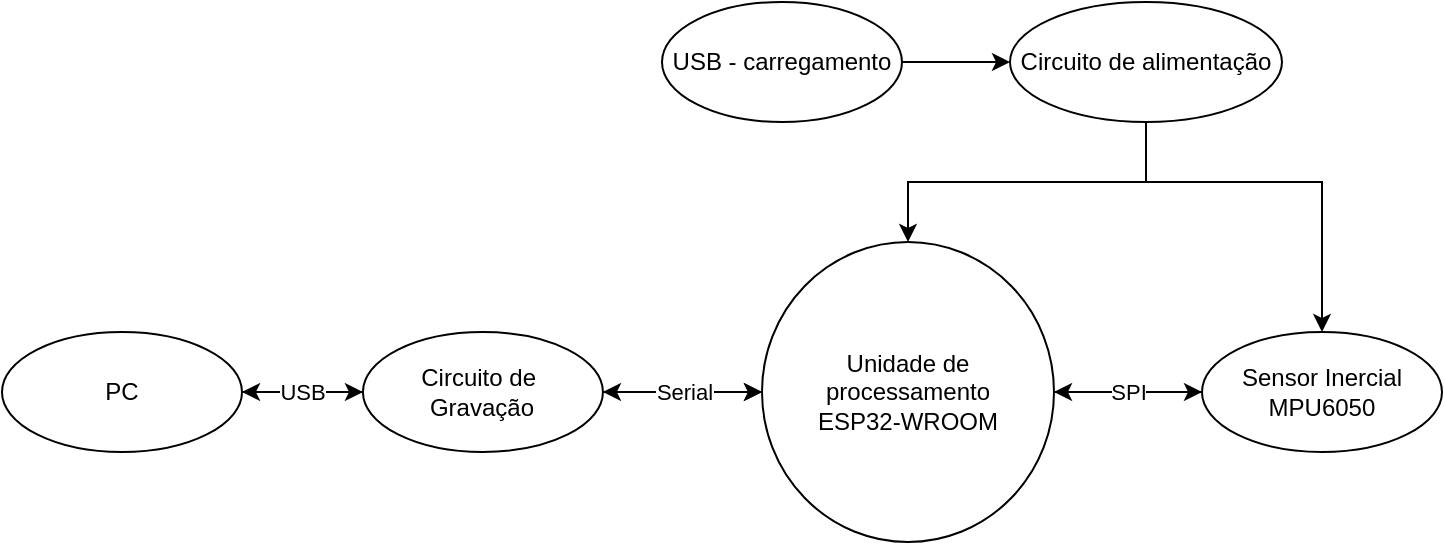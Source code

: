 <mxfile version="28.0.7">
  <diagram id="C5RBs43oDa-KdzZeNtuy" name="Page-1">
    <mxGraphModel dx="1226" dy="620" grid="1" gridSize="10" guides="1" tooltips="1" connect="1" arrows="1" fold="1" page="1" pageScale="1" pageWidth="827" pageHeight="1169" math="0" shadow="0">
      <root>
        <mxCell id="WIyWlLk6GJQsqaUBKTNV-0" />
        <mxCell id="WIyWlLk6GJQsqaUBKTNV-1" parent="WIyWlLk6GJQsqaUBKTNV-0" />
        <mxCell id="Fsb-U_8XL1h9_-FT3sUs-1" value="" style="edgeStyle=orthogonalEdgeStyle;rounded=0;orthogonalLoop=1;jettySize=auto;html=1;" edge="1" parent="WIyWlLk6GJQsqaUBKTNV-1" source="RqQK0pMPcr_RueblTRhE-0" target="RqQK0pMPcr_RueblTRhE-1">
          <mxGeometry relative="1" as="geometry" />
        </mxCell>
        <mxCell id="Fsb-U_8XL1h9_-FT3sUs-13" style="edgeStyle=orthogonalEdgeStyle;rounded=0;orthogonalLoop=1;jettySize=auto;html=1;entryX=1;entryY=0.5;entryDx=0;entryDy=0;" edge="1" parent="WIyWlLk6GJQsqaUBKTNV-1" source="RqQK0pMPcr_RueblTRhE-0" target="RqQK0pMPcr_RueblTRhE-8">
          <mxGeometry relative="1" as="geometry" />
        </mxCell>
        <mxCell id="RqQK0pMPcr_RueblTRhE-0" value="&lt;div&gt;Unidade de processamento&lt;br&gt;ESP32-WROOM&lt;/div&gt;" style="ellipse;whiteSpace=wrap;html=1;" parent="WIyWlLk6GJQsqaUBKTNV-1" vertex="1">
          <mxGeometry x="400" y="220" width="146" height="150" as="geometry" />
        </mxCell>
        <mxCell id="RqQK0pMPcr_RueblTRhE-2" value="" style="edgeStyle=orthogonalEdgeStyle;rounded=0;orthogonalLoop=1;jettySize=auto;html=1;" parent="WIyWlLk6GJQsqaUBKTNV-1" source="RqQK0pMPcr_RueblTRhE-1" target="RqQK0pMPcr_RueblTRhE-0" edge="1">
          <mxGeometry relative="1" as="geometry" />
        </mxCell>
        <mxCell id="Fsb-U_8XL1h9_-FT3sUs-2" value="SPI" style="edgeLabel;html=1;align=center;verticalAlign=middle;resizable=0;points=[];" vertex="1" connectable="0" parent="RqQK0pMPcr_RueblTRhE-2">
          <mxGeometry x="0.016" relative="1" as="geometry">
            <mxPoint as="offset" />
          </mxGeometry>
        </mxCell>
        <mxCell id="RqQK0pMPcr_RueblTRhE-1" value="Sensor Inercial&lt;br&gt;MPU6050" style="ellipse;whiteSpace=wrap;html=1;" parent="WIyWlLk6GJQsqaUBKTNV-1" vertex="1">
          <mxGeometry x="620" y="265" width="120" height="60" as="geometry" />
        </mxCell>
        <mxCell id="RqQK0pMPcr_RueblTRhE-5" value="" style="edgeStyle=orthogonalEdgeStyle;rounded=0;orthogonalLoop=1;jettySize=auto;html=1;" parent="WIyWlLk6GJQsqaUBKTNV-1" source="RqQK0pMPcr_RueblTRhE-3" target="RqQK0pMPcr_RueblTRhE-1" edge="1">
          <mxGeometry relative="1" as="geometry">
            <Array as="points">
              <mxPoint x="592" y="190" />
              <mxPoint x="680" y="190" />
            </Array>
          </mxGeometry>
        </mxCell>
        <mxCell id="RqQK0pMPcr_RueblTRhE-6" style="edgeStyle=orthogonalEdgeStyle;rounded=0;orthogonalLoop=1;jettySize=auto;html=1;entryX=0.5;entryY=0;entryDx=0;entryDy=0;" parent="WIyWlLk6GJQsqaUBKTNV-1" source="RqQK0pMPcr_RueblTRhE-3" target="RqQK0pMPcr_RueblTRhE-0" edge="1">
          <mxGeometry relative="1" as="geometry" />
        </mxCell>
        <mxCell id="RqQK0pMPcr_RueblTRhE-3" value="Circuito de alimentação" style="ellipse;whiteSpace=wrap;html=1;" parent="WIyWlLk6GJQsqaUBKTNV-1" vertex="1">
          <mxGeometry x="524" y="100" width="136" height="60" as="geometry" />
        </mxCell>
        <mxCell id="RqQK0pMPcr_RueblTRhE-9" value="" style="edgeStyle=orthogonalEdgeStyle;rounded=0;orthogonalLoop=1;jettySize=auto;html=1;" parent="WIyWlLk6GJQsqaUBKTNV-1" source="RqQK0pMPcr_RueblTRhE-7" target="RqQK0pMPcr_RueblTRhE-8" edge="1">
          <mxGeometry relative="1" as="geometry" />
        </mxCell>
        <mxCell id="RqQK0pMPcr_RueblTRhE-7" value="PC" style="ellipse;whiteSpace=wrap;html=1;" parent="WIyWlLk6GJQsqaUBKTNV-1" vertex="1">
          <mxGeometry x="20" y="265" width="120" height="60" as="geometry" />
        </mxCell>
        <mxCell id="RqQK0pMPcr_RueblTRhE-10" value="" style="edgeStyle=orthogonalEdgeStyle;rounded=0;orthogonalLoop=1;jettySize=auto;html=1;" parent="WIyWlLk6GJQsqaUBKTNV-1" source="RqQK0pMPcr_RueblTRhE-8" target="RqQK0pMPcr_RueblTRhE-0" edge="1">
          <mxGeometry relative="1" as="geometry" />
        </mxCell>
        <mxCell id="Fsb-U_8XL1h9_-FT3sUs-7" value="" style="edgeStyle=orthogonalEdgeStyle;rounded=0;orthogonalLoop=1;jettySize=auto;html=1;" edge="1" parent="WIyWlLk6GJQsqaUBKTNV-1" source="RqQK0pMPcr_RueblTRhE-8" target="RqQK0pMPcr_RueblTRhE-0">
          <mxGeometry relative="1" as="geometry" />
        </mxCell>
        <mxCell id="Fsb-U_8XL1h9_-FT3sUs-10" value="Serial" style="edgeLabel;html=1;align=center;verticalAlign=middle;resizable=0;points=[];" vertex="1" connectable="0" parent="Fsb-U_8XL1h9_-FT3sUs-7">
          <mxGeometry x="-0.048" relative="1" as="geometry">
            <mxPoint x="2" as="offset" />
          </mxGeometry>
        </mxCell>
        <mxCell id="Fsb-U_8XL1h9_-FT3sUs-11" style="edgeStyle=orthogonalEdgeStyle;rounded=0;orthogonalLoop=1;jettySize=auto;html=1;entryX=1;entryY=0.5;entryDx=0;entryDy=0;" edge="1" parent="WIyWlLk6GJQsqaUBKTNV-1" source="RqQK0pMPcr_RueblTRhE-8" target="RqQK0pMPcr_RueblTRhE-7">
          <mxGeometry relative="1" as="geometry" />
        </mxCell>
        <mxCell id="Fsb-U_8XL1h9_-FT3sUs-16" value="USB" style="edgeLabel;html=1;align=center;verticalAlign=middle;resizable=0;points=[];" vertex="1" connectable="0" parent="Fsb-U_8XL1h9_-FT3sUs-11">
          <mxGeometry x="0.18" y="-1" relative="1" as="geometry">
            <mxPoint x="5" y="1" as="offset" />
          </mxGeometry>
        </mxCell>
        <mxCell id="RqQK0pMPcr_RueblTRhE-8" value="Circuito de&amp;nbsp;&lt;br&gt;Gravação" style="ellipse;whiteSpace=wrap;html=1;" parent="WIyWlLk6GJQsqaUBKTNV-1" vertex="1">
          <mxGeometry x="200.47" y="265" width="120" height="60" as="geometry" />
        </mxCell>
        <mxCell id="Fsb-U_8XL1h9_-FT3sUs-3" value="" style="edgeStyle=orthogonalEdgeStyle;rounded=0;orthogonalLoop=1;jettySize=auto;html=1;" edge="1" parent="WIyWlLk6GJQsqaUBKTNV-1" source="RqQK0pMPcr_RueblTRhE-13" target="RqQK0pMPcr_RueblTRhE-3">
          <mxGeometry relative="1" as="geometry" />
        </mxCell>
        <mxCell id="RqQK0pMPcr_RueblTRhE-13" value="USB - carregamento" style="ellipse;whiteSpace=wrap;html=1;" parent="WIyWlLk6GJQsqaUBKTNV-1" vertex="1">
          <mxGeometry x="350" y="100" width="120" height="60" as="geometry" />
        </mxCell>
      </root>
    </mxGraphModel>
  </diagram>
</mxfile>
